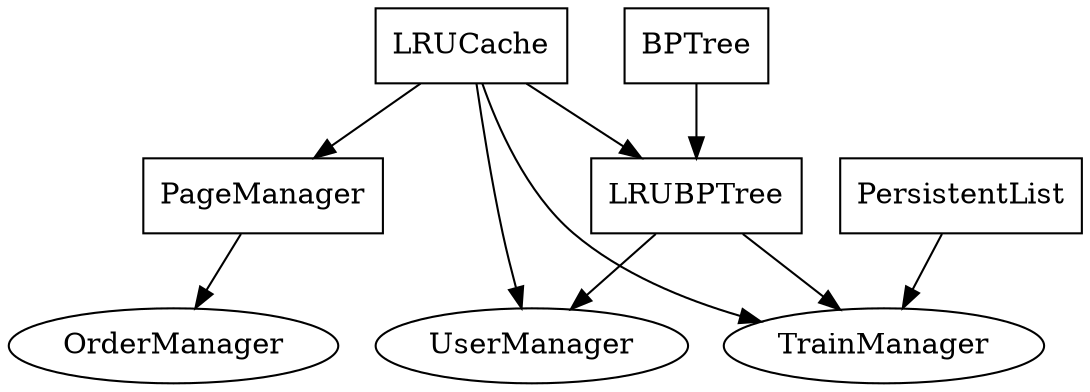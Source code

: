 digraph G {
    BPTree[shape="box"]
    PageManager[shape="box"]
    PersistentList[shape="box"]
    LRUCache[shape="box"]
    LRUBPTree[shape="box"]
    BPTree->LRUBPTree
    LRUCache->LRUBPTree
    LRUCache->PageManager
    UserManager
    TrainManager
    OrderManager
    LRUCache->UserManager
    LRUBPTree->UserManager
    PageManager->OrderManager
    LRUCache->TrainManager
    LRUBPTree->TrainManager
    PersistentList->TrainManager
}